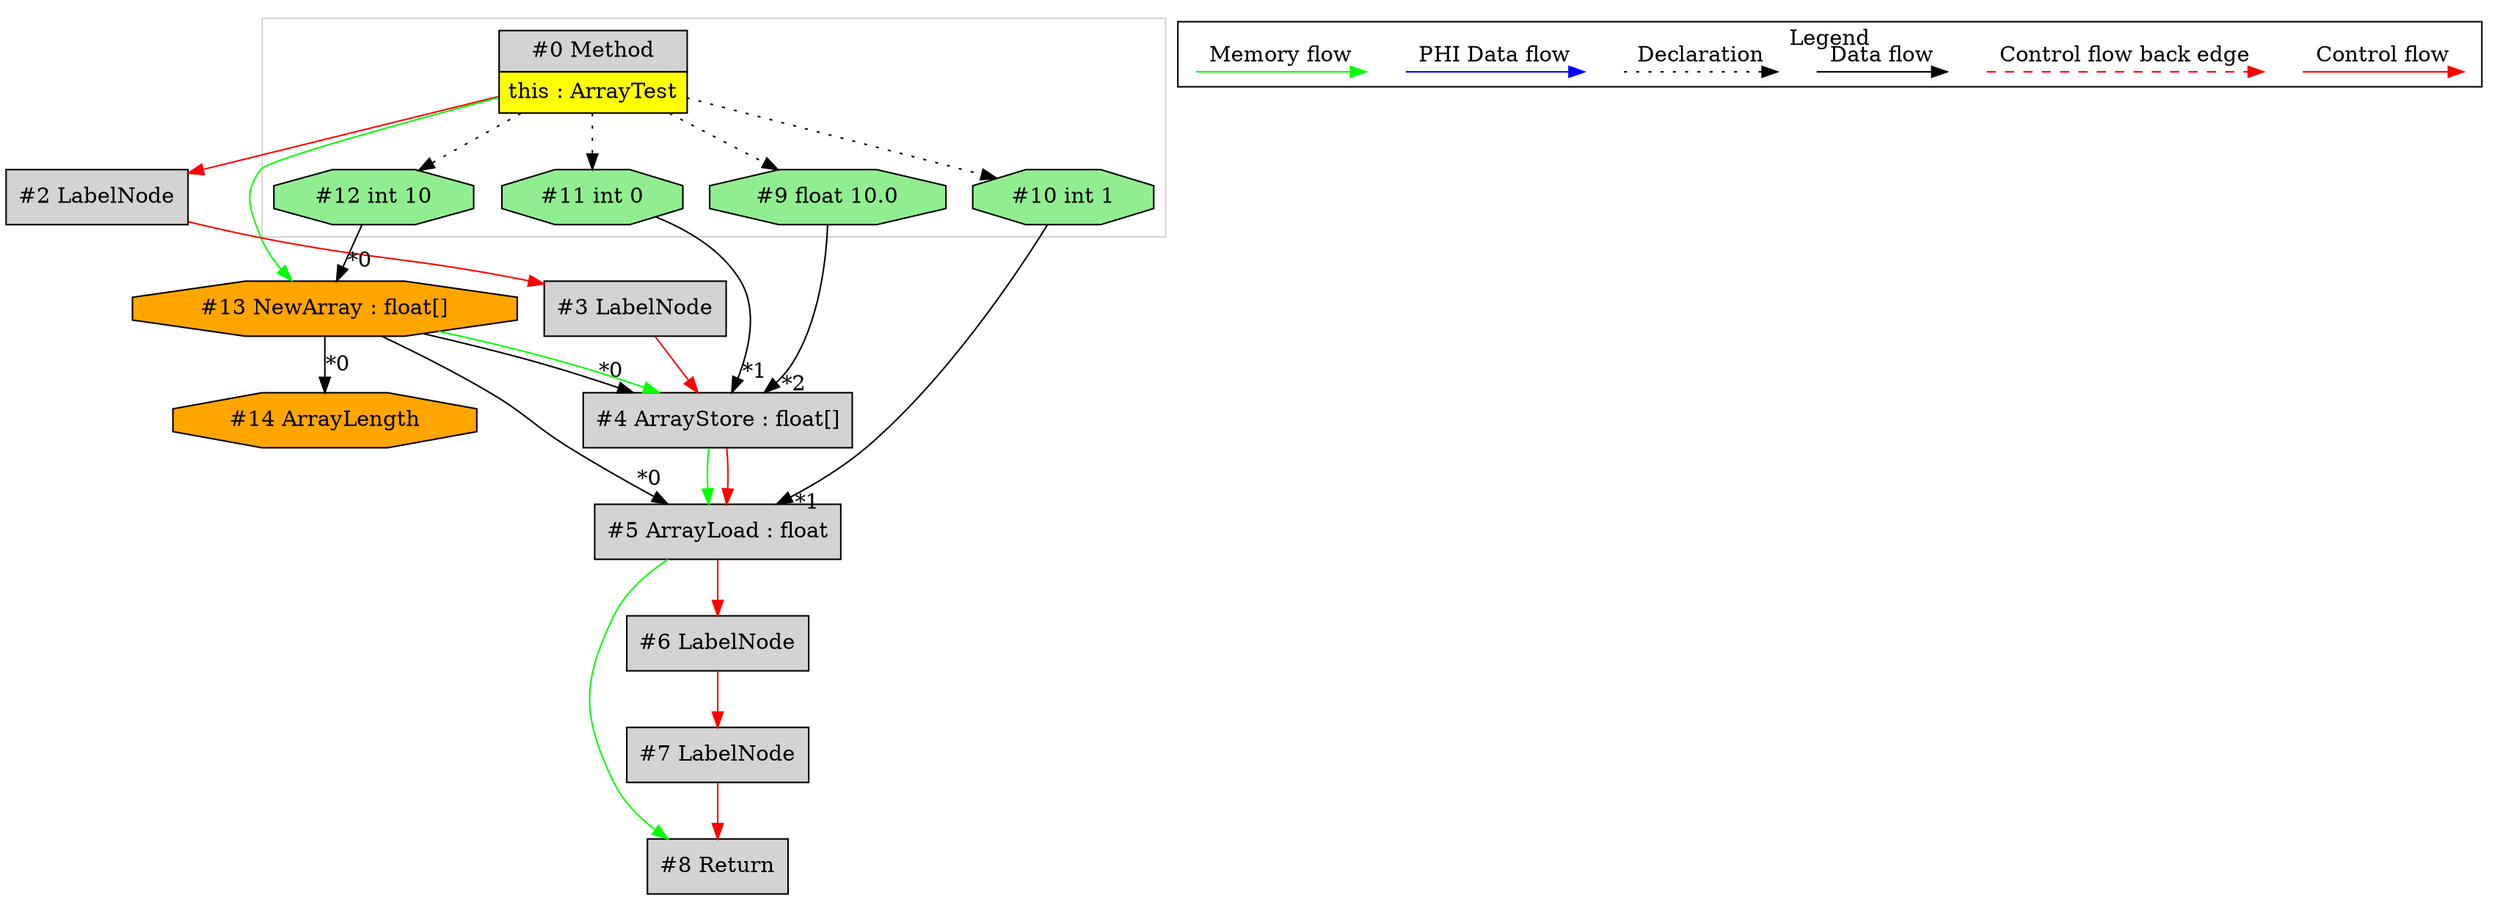 digraph {
 ordering="in";
 node0[margin="0", label=<<table border="0" cellborder="1" cellspacing="0" cellpadding="5"><tr><td colspan="1">#0 Method</td></tr><tr><td port="prj1" bgcolor="yellow">this : ArrayTest</td></tr></table>>,shape=none, fillcolor=lightgrey, style=filled];
 node2[label="#2 LabelNode",shape=box, fillcolor=lightgrey, style=filled];
 node0 -> node2[labeldistance=2, color=red, fontcolor=red];
 node3[label="#3 LabelNode",shape=box, fillcolor=lightgrey, style=filled];
 node2 -> node3[labeldistance=2, color=red, fontcolor=red];
 node4[label="#4 ArrayStore : float[]",shape=box, fillcolor=lightgrey, style=filled];
 node13 -> node4[headlabel="*0", labeldistance=2];
 node11 -> node4[headlabel="*1", labeldistance=2];
 node9 -> node4[headlabel="*2", labeldistance=2];
 node13 -> node4[labeldistance=2, color=green, constraint=false];
 node3 -> node4[labeldistance=2, color=red, fontcolor=red];
 node13[label="#13 NewArray : float[]",shape=octagon, fillcolor=orange, style=filled];
 node12 -> node13[headlabel="*0", labeldistance=2];
 node0 -> node13[labeldistance=2, color=green, constraint=false];
 node12[label="#12 int 10",shape=octagon, fillcolor=lightgreen, style=filled];
 node0 -> node12[style=dotted];
 node5[label="#5 ArrayLoad : float",shape=box, fillcolor=lightgrey, style=filled];
 node13 -> node5[headlabel="*0", labeldistance=2];
 node10 -> node5[headlabel="*1", labeldistance=2];
 node4 -> node5[labeldistance=2, color=green, constraint=false];
 node4 -> node5[labeldistance=2, color=red, fontcolor=red];
 node10[label="#10 int 1",shape=octagon, fillcolor=lightgreen, style=filled];
 node0 -> node10[style=dotted];
 node6[label="#6 LabelNode",shape=box, fillcolor=lightgrey, style=filled];
 node5 -> node6[labeldistance=2, color=red, fontcolor=red];
 node7[label="#7 LabelNode",shape=box, fillcolor=lightgrey, style=filled];
 node6 -> node7[labeldistance=2, color=red, fontcolor=red];
 node8[label="#8 Return",shape=box, fillcolor=lightgrey, style=filled];
 node7 -> node8[labeldistance=2, color=red, fontcolor=red];
 node5 -> node8[labeldistance=2, color=green, constraint=false];
 node14[label="#14 ArrayLength",shape=octagon, fillcolor=orange, style=filled];
 node13 -> node14[headlabel="*0", labeldistance=2];
 node9[label="#9 float 10.0",shape=octagon, fillcolor=lightgreen, style=filled];
 node0 -> node9[style=dotted];
 node11[label="#11 int 0",shape=octagon, fillcolor=lightgreen, style=filled];
 node0 -> node11[style=dotted];
 subgraph cluster_0 {
  color=lightgray;
  node0;
  node9;
  node10;
  node11;
  node12;
 }
 subgraph cluster_000 {
  label = "Legend";
  node [shape=point]
  {
   rank=same;
   c0 [style = invis];
   c1 [style = invis];
   c2 [style = invis];
   c3 [style = invis];
   d0 [style = invis];
   d1 [style = invis];
   d2 [style = invis];
   d3 [style = invis];
   d4 [style = invis];
   d5 [style = invis];
   d6 [style = invis];
   d7 [style = invis];
  }
  c0 -> c1 [label="Control flow", style=solid, color=red]
  c2 -> c3 [label="Control flow back edge", style=dashed, color=red]
  d0 -> d1 [label="Data flow"]
  d2 -> d3 [label="Declaration", style=dotted]
  d4 -> d5 [label="PHI Data flow", color=blue]
  d6 -> d7 [label="Memory flow", color=green]
 }

}
